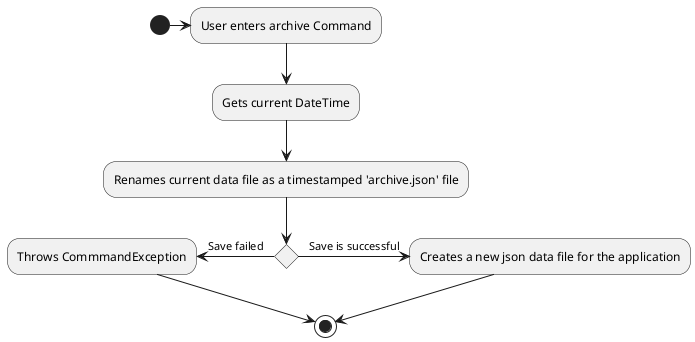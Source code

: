 @startuml
(*) -> User enters archive Command
--> "Gets current DateTime"
--> "Renames current data file as a timestamped 'archive.json' file"
if "" then
-right>[Save is successful] "Creates a new json data file for the application"
-down-> (*)
else
-left> [Save failed] "Throws CommmandException"
endif
-down-> (*)
@enduml
